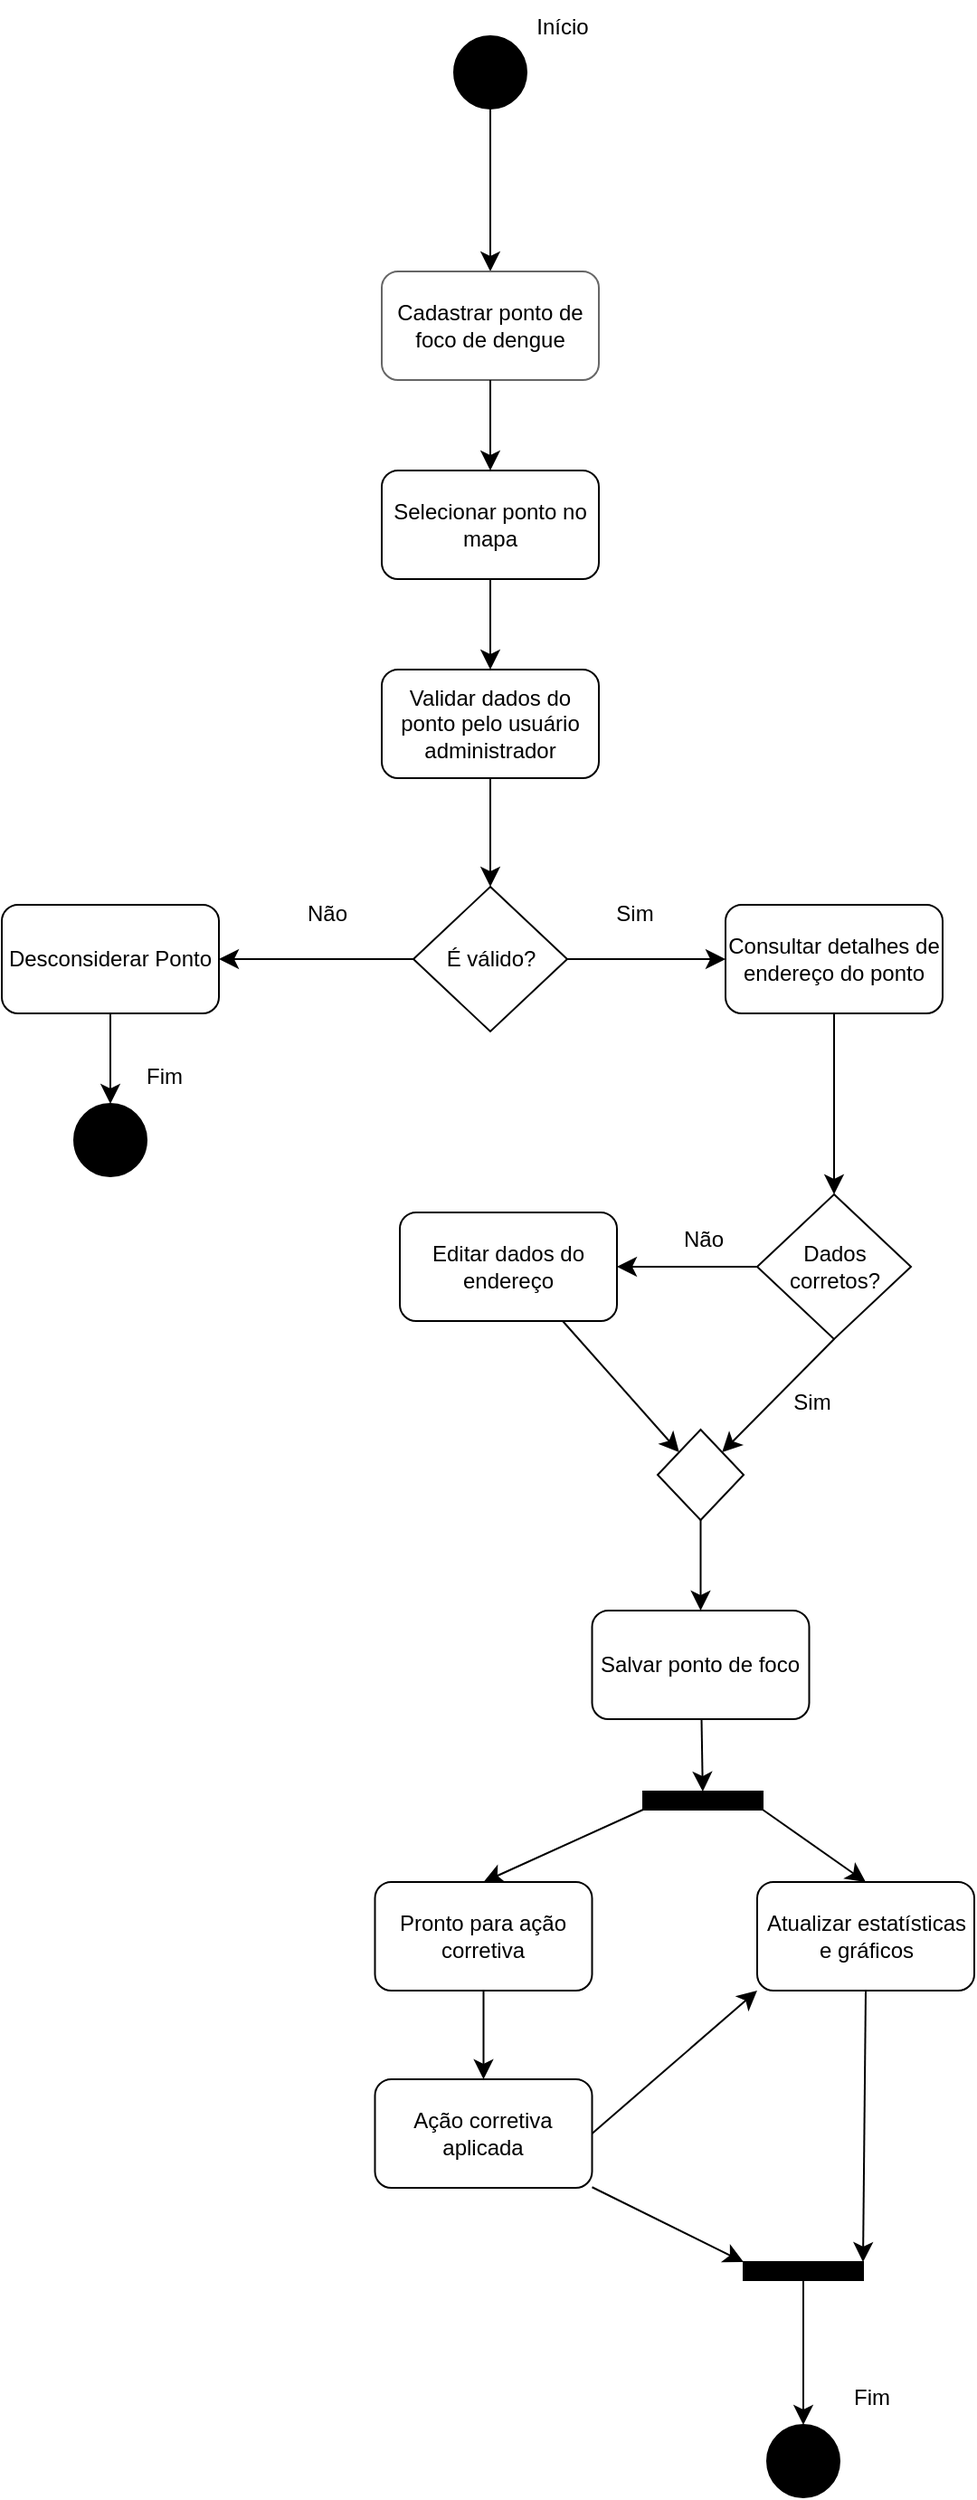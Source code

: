 <mxfile version="24.2.1" type="github">
  <diagram name="Página-1" id="sg3c1MRSDcVtMZwVH0K7">
    <mxGraphModel dx="2462" dy="992" grid="1" gridSize="10" guides="1" tooltips="1" connect="1" arrows="1" fold="1" page="1" pageScale="1" pageWidth="827" pageHeight="1169" background="none" math="0" shadow="0">
      <root>
        <mxCell id="0" />
        <mxCell id="1" parent="0" />
        <mxCell id="XP6E58Gy24gJ-YmeiLNU-4" style="edgeStyle=none;curved=1;rounded=0;orthogonalLoop=1;jettySize=auto;html=1;fontSize=12;startSize=8;endSize=8;" edge="1" parent="1" source="XP6E58Gy24gJ-YmeiLNU-1" target="XP6E58Gy24gJ-YmeiLNU-2">
          <mxGeometry relative="1" as="geometry" />
        </mxCell>
        <mxCell id="XP6E58Gy24gJ-YmeiLNU-1" value="" style="ellipse;whiteSpace=wrap;html=1;aspect=fixed;fillColor=#000000;" vertex="1" parent="1">
          <mxGeometry x="410" y="40" width="40" height="40" as="geometry" />
        </mxCell>
        <mxCell id="XP6E58Gy24gJ-YmeiLNU-2" value="Cadastrar ponto de f&lt;span style=&quot;background-color: initial;&quot;&gt;oco de dengue&lt;/span&gt;" style="rounded=1;whiteSpace=wrap;html=1;fillColor=#FFFFFF;gradientColor=none;strokeColor=#666666;fillStyle=solid;" vertex="1" parent="1">
          <mxGeometry x="370" y="170" width="120" height="60" as="geometry" />
        </mxCell>
        <mxCell id="XP6E58Gy24gJ-YmeiLNU-8" style="edgeStyle=none;curved=1;rounded=0;orthogonalLoop=1;jettySize=auto;html=1;exitX=0.5;exitY=1;exitDx=0;exitDy=0;entryX=0.5;entryY=0;entryDx=0;entryDy=0;fontSize=12;startSize=8;endSize=8;" edge="1" parent="1" source="XP6E58Gy24gJ-YmeiLNU-5" target="XP6E58Gy24gJ-YmeiLNU-7">
          <mxGeometry relative="1" as="geometry" />
        </mxCell>
        <mxCell id="XP6E58Gy24gJ-YmeiLNU-5" value="Selecionar ponto no mapa" style="rounded=1;whiteSpace=wrap;html=1;" vertex="1" parent="1">
          <mxGeometry x="370" y="280" width="120" height="60" as="geometry" />
        </mxCell>
        <mxCell id="XP6E58Gy24gJ-YmeiLNU-6" style="edgeStyle=none;curved=1;rounded=0;orthogonalLoop=1;jettySize=auto;html=1;entryX=0.5;entryY=0;entryDx=0;entryDy=0;fontSize=12;startSize=8;endSize=8;" edge="1" parent="1" source="XP6E58Gy24gJ-YmeiLNU-2" target="XP6E58Gy24gJ-YmeiLNU-5">
          <mxGeometry relative="1" as="geometry" />
        </mxCell>
        <mxCell id="XP6E58Gy24gJ-YmeiLNU-10" style="edgeStyle=none;curved=1;rounded=0;orthogonalLoop=1;jettySize=auto;html=1;fontSize=12;startSize=8;endSize=8;" edge="1" parent="1" source="XP6E58Gy24gJ-YmeiLNU-7" target="XP6E58Gy24gJ-YmeiLNU-9">
          <mxGeometry relative="1" as="geometry" />
        </mxCell>
        <mxCell id="XP6E58Gy24gJ-YmeiLNU-7" value="Validar dados do ponto pelo usuário administrador" style="rounded=1;whiteSpace=wrap;html=1;" vertex="1" parent="1">
          <mxGeometry x="370" y="390" width="120" height="60" as="geometry" />
        </mxCell>
        <mxCell id="XP6E58Gy24gJ-YmeiLNU-13" style="edgeStyle=none;curved=1;rounded=0;orthogonalLoop=1;jettySize=auto;html=1;fontSize=12;startSize=8;endSize=8;" edge="1" parent="1" source="XP6E58Gy24gJ-YmeiLNU-9" target="XP6E58Gy24gJ-YmeiLNU-11">
          <mxGeometry relative="1" as="geometry" />
        </mxCell>
        <mxCell id="XP6E58Gy24gJ-YmeiLNU-15" style="edgeStyle=none;curved=1;rounded=0;orthogonalLoop=1;jettySize=auto;html=1;fontSize=12;startSize=8;endSize=8;" edge="1" parent="1" source="XP6E58Gy24gJ-YmeiLNU-9" target="XP6E58Gy24gJ-YmeiLNU-14">
          <mxGeometry relative="1" as="geometry" />
        </mxCell>
        <mxCell id="XP6E58Gy24gJ-YmeiLNU-9" value="É válido?" style="rhombus;whiteSpace=wrap;html=1;" vertex="1" parent="1">
          <mxGeometry x="387.5" y="510" width="85" height="80" as="geometry" />
        </mxCell>
        <mxCell id="XP6E58Gy24gJ-YmeiLNU-23" style="edgeStyle=none;curved=1;rounded=0;orthogonalLoop=1;jettySize=auto;html=1;entryX=0.5;entryY=0;entryDx=0;entryDy=0;fontSize=12;startSize=8;endSize=8;" edge="1" parent="1" source="XP6E58Gy24gJ-YmeiLNU-11" target="XP6E58Gy24gJ-YmeiLNU-22">
          <mxGeometry relative="1" as="geometry" />
        </mxCell>
        <mxCell id="XP6E58Gy24gJ-YmeiLNU-11" value="Consultar detalhes de endereço do ponto" style="rounded=1;whiteSpace=wrap;html=1;" vertex="1" parent="1">
          <mxGeometry x="560" y="520" width="120" height="60" as="geometry" />
        </mxCell>
        <mxCell id="XP6E58Gy24gJ-YmeiLNU-12" value="&lt;font style=&quot;font-size: 12px;&quot;&gt;Sim&lt;/font&gt;" style="text;html=1;align=center;verticalAlign=middle;whiteSpace=wrap;rounded=0;fontSize=12;" vertex="1" parent="1">
          <mxGeometry x="480" y="510" width="60" height="30" as="geometry" />
        </mxCell>
        <mxCell id="XP6E58Gy24gJ-YmeiLNU-18" style="edgeStyle=none;curved=1;rounded=0;orthogonalLoop=1;jettySize=auto;html=1;fontSize=12;startSize=8;endSize=8;" edge="1" parent="1" source="XP6E58Gy24gJ-YmeiLNU-14" target="XP6E58Gy24gJ-YmeiLNU-17">
          <mxGeometry relative="1" as="geometry" />
        </mxCell>
        <mxCell id="XP6E58Gy24gJ-YmeiLNU-14" value="Desconsiderar Ponto" style="rounded=1;whiteSpace=wrap;html=1;" vertex="1" parent="1">
          <mxGeometry x="160" y="520" width="120" height="60" as="geometry" />
        </mxCell>
        <mxCell id="XP6E58Gy24gJ-YmeiLNU-16" value="&lt;font style=&quot;font-size: 12px;&quot;&gt;Não&lt;/font&gt;" style="text;html=1;align=center;verticalAlign=middle;whiteSpace=wrap;rounded=0;fontSize=12;" vertex="1" parent="1">
          <mxGeometry x="310" y="510" width="60" height="30" as="geometry" />
        </mxCell>
        <mxCell id="XP6E58Gy24gJ-YmeiLNU-17" value="" style="ellipse;whiteSpace=wrap;html=1;aspect=fixed;fillColor=#000000;" vertex="1" parent="1">
          <mxGeometry x="200" y="630" width="40" height="40" as="geometry" />
        </mxCell>
        <mxCell id="XP6E58Gy24gJ-YmeiLNU-19" value="&lt;font style=&quot;font-size: 12px;&quot;&gt;Fim&lt;/font&gt;" style="text;html=1;align=center;verticalAlign=middle;whiteSpace=wrap;rounded=0;fontSize=12;" vertex="1" parent="1">
          <mxGeometry x="220" y="600" width="60" height="30" as="geometry" />
        </mxCell>
        <mxCell id="XP6E58Gy24gJ-YmeiLNU-20" value="&lt;font style=&quot;font-size: 12px;&quot;&gt;Início&lt;/font&gt;" style="text;html=1;align=center;verticalAlign=middle;whiteSpace=wrap;rounded=0;fontSize=12;" vertex="1" parent="1">
          <mxGeometry x="440" y="20" width="60" height="30" as="geometry" />
        </mxCell>
        <mxCell id="XP6E58Gy24gJ-YmeiLNU-29" style="edgeStyle=none;curved=1;rounded=0;orthogonalLoop=1;jettySize=auto;html=1;fontSize=12;startSize=8;endSize=8;" edge="1" parent="1" source="XP6E58Gy24gJ-YmeiLNU-22" target="XP6E58Gy24gJ-YmeiLNU-28">
          <mxGeometry relative="1" as="geometry" />
        </mxCell>
        <mxCell id="XP6E58Gy24gJ-YmeiLNU-34" style="edgeStyle=none;curved=1;rounded=0;orthogonalLoop=1;jettySize=auto;html=1;exitX=0.5;exitY=1;exitDx=0;exitDy=0;entryX=1;entryY=0;entryDx=0;entryDy=0;fontSize=12;startSize=8;endSize=8;" edge="1" parent="1" source="XP6E58Gy24gJ-YmeiLNU-22" target="XP6E58Gy24gJ-YmeiLNU-32">
          <mxGeometry relative="1" as="geometry" />
        </mxCell>
        <mxCell id="XP6E58Gy24gJ-YmeiLNU-22" value="Dados corretos?" style="rhombus;whiteSpace=wrap;html=1;" vertex="1" parent="1">
          <mxGeometry x="577.5" y="680" width="85" height="80" as="geometry" />
        </mxCell>
        <mxCell id="XP6E58Gy24gJ-YmeiLNU-45" style="edgeStyle=none;curved=1;rounded=0;orthogonalLoop=1;jettySize=auto;html=1;fontSize=12;startSize=8;endSize=8;" edge="1" parent="1" source="XP6E58Gy24gJ-YmeiLNU-25" target="XP6E58Gy24gJ-YmeiLNU-43">
          <mxGeometry relative="1" as="geometry" />
        </mxCell>
        <mxCell id="XP6E58Gy24gJ-YmeiLNU-25" value="Salvar ponto de foco" style="rounded=1;whiteSpace=wrap;html=1;" vertex="1" parent="1">
          <mxGeometry x="486.25" y="910" width="120" height="60" as="geometry" />
        </mxCell>
        <mxCell id="XP6E58Gy24gJ-YmeiLNU-27" value="&lt;font style=&quot;font-size: 12px;&quot;&gt;Sim&lt;/font&gt;" style="text;html=1;align=center;verticalAlign=middle;whiteSpace=wrap;rounded=0;fontSize=12;" vertex="1" parent="1">
          <mxGeometry x="577.5" y="780" width="60" height="30" as="geometry" />
        </mxCell>
        <mxCell id="XP6E58Gy24gJ-YmeiLNU-35" style="edgeStyle=none;curved=1;rounded=0;orthogonalLoop=1;jettySize=auto;html=1;exitX=0.75;exitY=1;exitDx=0;exitDy=0;entryX=0;entryY=0;entryDx=0;entryDy=0;fontSize=12;startSize=8;endSize=8;" edge="1" parent="1" source="XP6E58Gy24gJ-YmeiLNU-28" target="XP6E58Gy24gJ-YmeiLNU-32">
          <mxGeometry relative="1" as="geometry" />
        </mxCell>
        <mxCell id="XP6E58Gy24gJ-YmeiLNU-28" value="Editar dados do endereço" style="rounded=1;whiteSpace=wrap;html=1;" vertex="1" parent="1">
          <mxGeometry x="380" y="690" width="120" height="60" as="geometry" />
        </mxCell>
        <mxCell id="XP6E58Gy24gJ-YmeiLNU-30" value="&lt;font style=&quot;font-size: 12px;&quot;&gt;Não&lt;/font&gt;" style="text;html=1;align=center;verticalAlign=middle;whiteSpace=wrap;rounded=0;fontSize=12;" vertex="1" parent="1">
          <mxGeometry x="517.5" y="690" width="60" height="30" as="geometry" />
        </mxCell>
        <mxCell id="XP6E58Gy24gJ-YmeiLNU-33" style="edgeStyle=none;curved=1;rounded=0;orthogonalLoop=1;jettySize=auto;html=1;entryX=0.5;entryY=0;entryDx=0;entryDy=0;fontSize=12;startSize=8;endSize=8;" edge="1" parent="1" source="XP6E58Gy24gJ-YmeiLNU-32" target="XP6E58Gy24gJ-YmeiLNU-25">
          <mxGeometry relative="1" as="geometry" />
        </mxCell>
        <mxCell id="XP6E58Gy24gJ-YmeiLNU-32" value="" style="rhombus;whiteSpace=wrap;html=1;" vertex="1" parent="1">
          <mxGeometry x="522.5" y="810" width="47.5" height="50" as="geometry" />
        </mxCell>
        <mxCell id="XP6E58Gy24gJ-YmeiLNU-55" style="edgeStyle=none;curved=1;rounded=0;orthogonalLoop=1;jettySize=auto;html=1;exitX=0.5;exitY=1;exitDx=0;exitDy=0;entryX=1;entryY=0;entryDx=0;entryDy=0;fontSize=12;startSize=8;endSize=8;" edge="1" parent="1" source="XP6E58Gy24gJ-YmeiLNU-36" target="XP6E58Gy24gJ-YmeiLNU-49">
          <mxGeometry relative="1" as="geometry" />
        </mxCell>
        <mxCell id="XP6E58Gy24gJ-YmeiLNU-36" value="Atualizar estatísticas e gráficos" style="rounded=1;whiteSpace=wrap;html=1;" vertex="1" parent="1">
          <mxGeometry x="577.5" y="1060" width="120" height="60" as="geometry" />
        </mxCell>
        <mxCell id="XP6E58Gy24gJ-YmeiLNU-38" value="" style="ellipse;whiteSpace=wrap;html=1;aspect=fixed;fillColor=#000000;" vertex="1" parent="1">
          <mxGeometry x="583" y="1360" width="40" height="40" as="geometry" />
        </mxCell>
        <mxCell id="XP6E58Gy24gJ-YmeiLNU-39" value="&lt;font style=&quot;font-size: 12px;&quot;&gt;Fim&lt;/font&gt;" style="text;html=1;align=center;verticalAlign=middle;whiteSpace=wrap;rounded=0;fontSize=12;" vertex="1" parent="1">
          <mxGeometry x="611" y="1330" width="60" height="30" as="geometry" />
        </mxCell>
        <mxCell id="XP6E58Gy24gJ-YmeiLNU-46" style="edgeStyle=none;curved=1;rounded=0;orthogonalLoop=1;jettySize=auto;html=1;exitX=1;exitY=1;exitDx=0;exitDy=0;entryX=0.5;entryY=0;entryDx=0;entryDy=0;fontSize=12;startSize=8;endSize=8;" edge="1" parent="1" source="XP6E58Gy24gJ-YmeiLNU-43" target="XP6E58Gy24gJ-YmeiLNU-36">
          <mxGeometry relative="1" as="geometry" />
        </mxCell>
        <mxCell id="XP6E58Gy24gJ-YmeiLNU-48" style="edgeStyle=none;curved=1;rounded=0;orthogonalLoop=1;jettySize=auto;html=1;exitX=0;exitY=1;exitDx=0;exitDy=0;entryX=0.5;entryY=0;entryDx=0;entryDy=0;fontSize=12;startSize=8;endSize=8;" edge="1" parent="1" source="XP6E58Gy24gJ-YmeiLNU-43" target="XP6E58Gy24gJ-YmeiLNU-47">
          <mxGeometry relative="1" as="geometry" />
        </mxCell>
        <mxCell id="XP6E58Gy24gJ-YmeiLNU-43" value="" style="rounded=0;whiteSpace=wrap;html=1;labelBackgroundColor=default;fontColor=default;fillColor=#000000;" vertex="1" parent="1">
          <mxGeometry x="514.5" y="1010" width="66" height="10" as="geometry" />
        </mxCell>
        <mxCell id="XP6E58Gy24gJ-YmeiLNU-53" style="edgeStyle=none;curved=1;rounded=0;orthogonalLoop=1;jettySize=auto;html=1;entryX=0.5;entryY=0;entryDx=0;entryDy=0;fontSize=12;startSize=8;endSize=8;" edge="1" parent="1" source="XP6E58Gy24gJ-YmeiLNU-47" target="XP6E58Gy24gJ-YmeiLNU-52">
          <mxGeometry relative="1" as="geometry" />
        </mxCell>
        <mxCell id="XP6E58Gy24gJ-YmeiLNU-47" value="Pronto para ação corretiva" style="rounded=1;whiteSpace=wrap;html=1;" vertex="1" parent="1">
          <mxGeometry x="366.25" y="1060" width="120" height="60" as="geometry" />
        </mxCell>
        <mxCell id="XP6E58Gy24gJ-YmeiLNU-58" style="edgeStyle=none;curved=1;rounded=0;orthogonalLoop=1;jettySize=auto;html=1;exitX=0.5;exitY=1;exitDx=0;exitDy=0;entryX=0.5;entryY=0;entryDx=0;entryDy=0;fontSize=12;startSize=8;endSize=8;" edge="1" parent="1" source="XP6E58Gy24gJ-YmeiLNU-49" target="XP6E58Gy24gJ-YmeiLNU-38">
          <mxGeometry relative="1" as="geometry" />
        </mxCell>
        <mxCell id="XP6E58Gy24gJ-YmeiLNU-49" value="" style="rounded=0;whiteSpace=wrap;html=1;labelBackgroundColor=default;fontColor=default;fillColor=#000000;" vertex="1" parent="1">
          <mxGeometry x="570" y="1270" width="66" height="10" as="geometry" />
        </mxCell>
        <mxCell id="XP6E58Gy24gJ-YmeiLNU-54" style="edgeStyle=none;curved=1;rounded=0;orthogonalLoop=1;jettySize=auto;html=1;entryX=0;entryY=0;entryDx=0;entryDy=0;fontSize=12;startSize=8;endSize=8;" edge="1" parent="1" source="XP6E58Gy24gJ-YmeiLNU-52" target="XP6E58Gy24gJ-YmeiLNU-49">
          <mxGeometry relative="1" as="geometry" />
        </mxCell>
        <mxCell id="XP6E58Gy24gJ-YmeiLNU-60" style="edgeStyle=none;curved=1;rounded=0;orthogonalLoop=1;jettySize=auto;html=1;exitX=1;exitY=0.5;exitDx=0;exitDy=0;entryX=0;entryY=1;entryDx=0;entryDy=0;fontSize=12;startSize=8;endSize=8;" edge="1" parent="1" source="XP6E58Gy24gJ-YmeiLNU-52" target="XP6E58Gy24gJ-YmeiLNU-36">
          <mxGeometry relative="1" as="geometry" />
        </mxCell>
        <mxCell id="XP6E58Gy24gJ-YmeiLNU-52" value="Ação corretiva aplicada" style="rounded=1;whiteSpace=wrap;html=1;" vertex="1" parent="1">
          <mxGeometry x="366.25" y="1169" width="120" height="60" as="geometry" />
        </mxCell>
      </root>
    </mxGraphModel>
  </diagram>
</mxfile>
